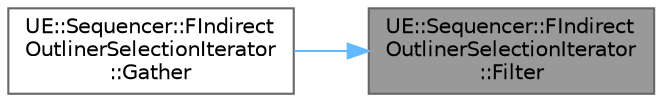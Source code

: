 digraph "UE::Sequencer::FIndirectOutlinerSelectionIterator::Filter"
{
 // INTERACTIVE_SVG=YES
 // LATEX_PDF_SIZE
  bgcolor="transparent";
  edge [fontname=Helvetica,fontsize=10,labelfontname=Helvetica,labelfontsize=10];
  node [fontname=Helvetica,fontsize=10,shape=box,height=0.2,width=0.4];
  rankdir="RL";
  Node1 [id="Node000001",label="UE::Sequencer::FIndirect\lOutlinerSelectionIterator\l::Filter",height=0.2,width=0.4,color="gray40", fillcolor="grey60", style="filled", fontcolor="black",tooltip="Turn this iterator into a filtered iterator that only visits the specified viewmodel or extension typ..."];
  Node1 -> Node2 [id="edge1_Node000001_Node000002",dir="back",color="steelblue1",style="solid",tooltip=" "];
  Node2 [id="Node000002",label="UE::Sequencer::FIndirect\lOutlinerSelectionIterator\l::Gather",height=0.2,width=0.4,color="grey40", fillcolor="white", style="filled",URL="$dd/dad/structUE_1_1Sequencer_1_1FIndirectOutlinerSelectionIterator.html#a55cd4f737894a7714124648ebdba830d",tooltip="Gather all the view models contained in this iterator into the specified container."];
}
